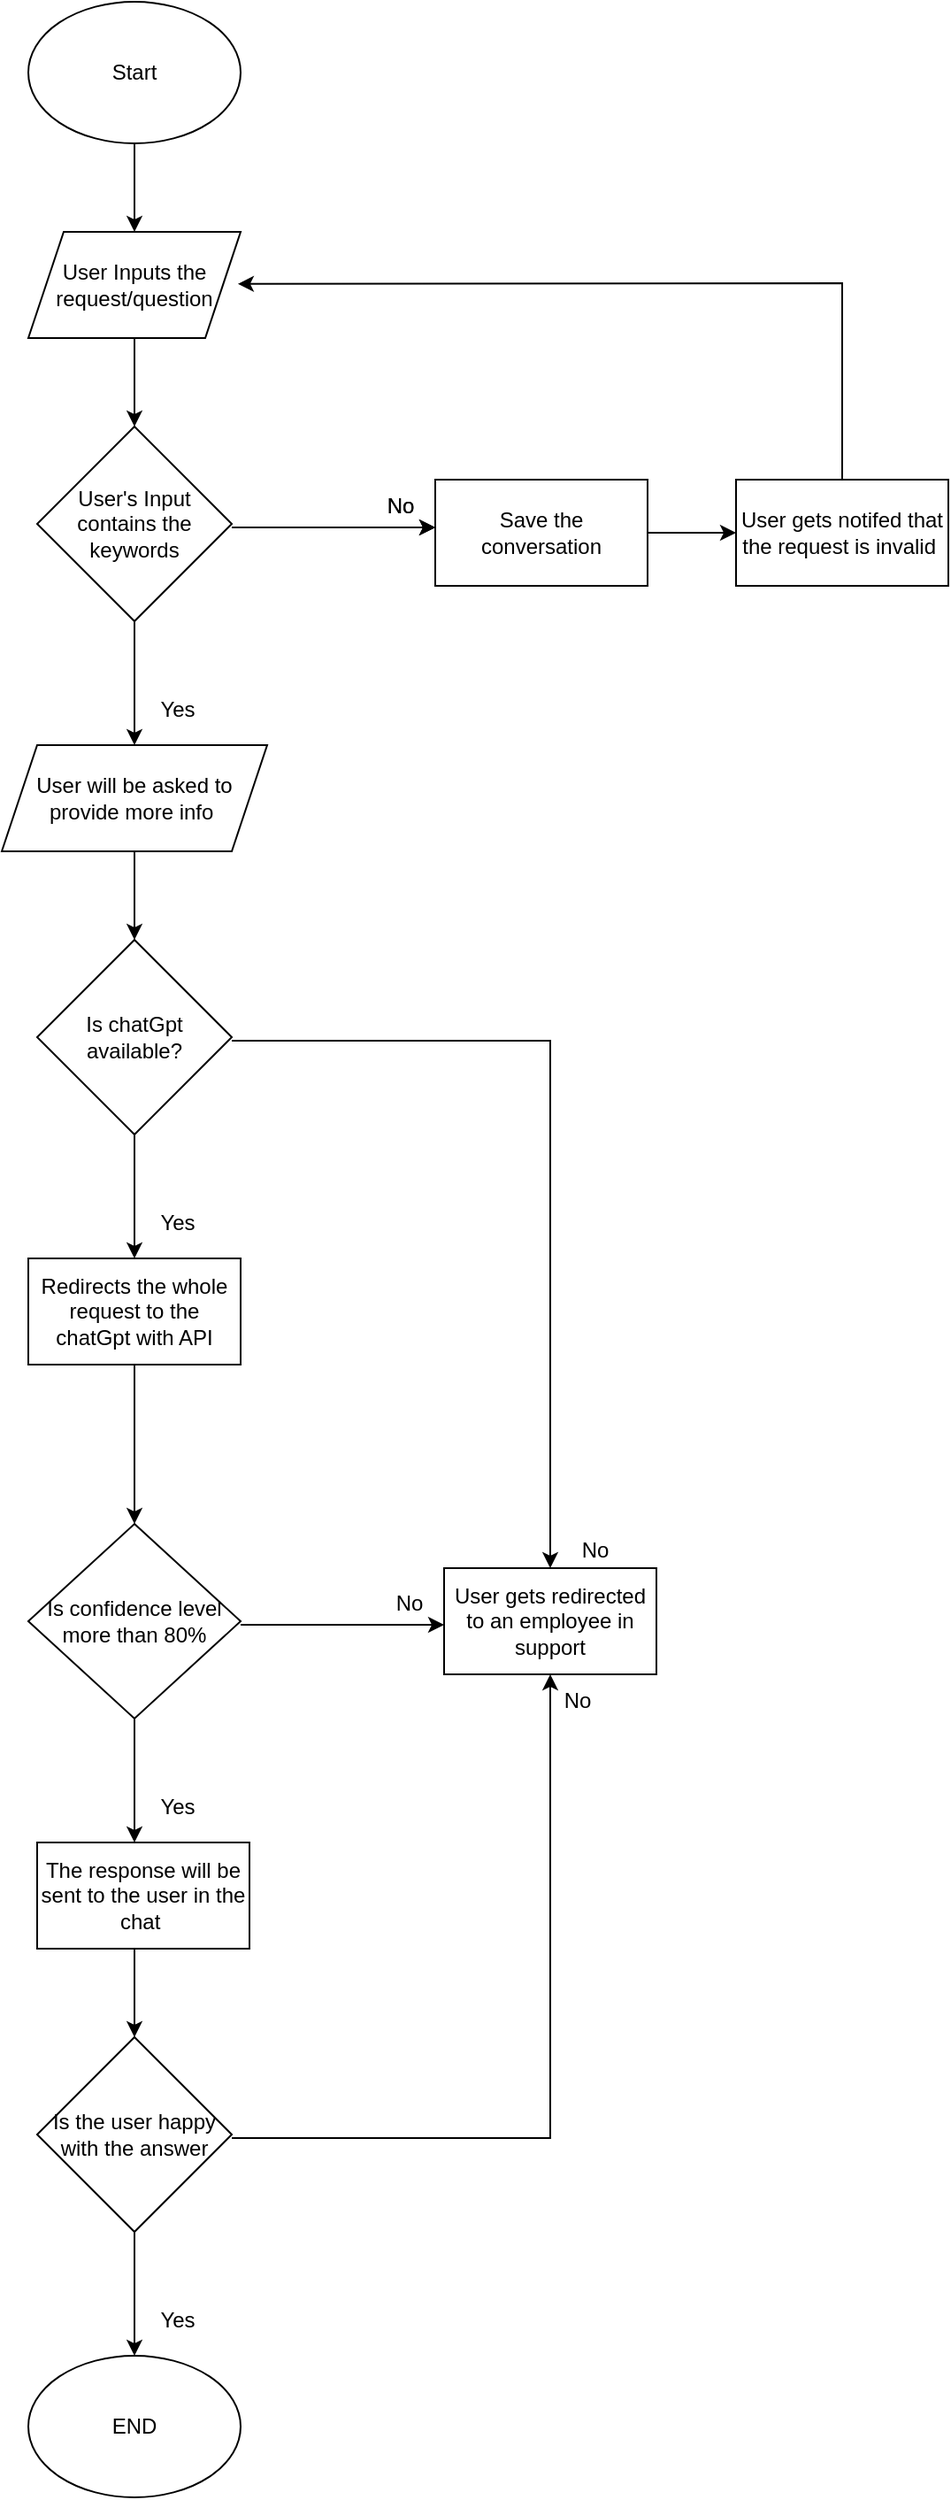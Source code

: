 <mxfile version="26.0.5">
  <diagram id="C5RBs43oDa-KdzZeNtuy" name="Page-1">
    <mxGraphModel dx="1050" dy="557" grid="1" gridSize="10" guides="1" tooltips="1" connect="1" arrows="1" fold="1" page="1" pageScale="1" pageWidth="827" pageHeight="1169" math="0" shadow="0">
      <root>
        <mxCell id="WIyWlLk6GJQsqaUBKTNV-0" />
        <mxCell id="WIyWlLk6GJQsqaUBKTNV-1" parent="WIyWlLk6GJQsqaUBKTNV-0" />
        <mxCell id="3W5ehEQ5lc8lUgnVbO7i-0" value="Start" style="ellipse;whiteSpace=wrap;html=1;" vertex="1" parent="WIyWlLk6GJQsqaUBKTNV-1">
          <mxGeometry x="310" y="200" width="120" height="80" as="geometry" />
        </mxCell>
        <mxCell id="3W5ehEQ5lc8lUgnVbO7i-1" value="" style="endArrow=classic;html=1;rounded=0;exitX=0.5;exitY=1;exitDx=0;exitDy=0;" edge="1" parent="WIyWlLk6GJQsqaUBKTNV-1" source="3W5ehEQ5lc8lUgnVbO7i-0" target="3W5ehEQ5lc8lUgnVbO7i-2">
          <mxGeometry width="50" height="50" relative="1" as="geometry">
            <mxPoint x="340" y="410" as="sourcePoint" />
            <mxPoint x="370" y="360" as="targetPoint" />
          </mxGeometry>
        </mxCell>
        <mxCell id="3W5ehEQ5lc8lUgnVbO7i-2" value="User Inputs the request/question" style="shape=parallelogram;perimeter=parallelogramPerimeter;whiteSpace=wrap;html=1;fixedSize=1;" vertex="1" parent="WIyWlLk6GJQsqaUBKTNV-1">
          <mxGeometry x="310" y="330" width="120" height="60" as="geometry" />
        </mxCell>
        <mxCell id="3W5ehEQ5lc8lUgnVbO7i-3" value="" style="endArrow=classic;html=1;rounded=0;exitX=0.5;exitY=1;exitDx=0;exitDy=0;" edge="1" parent="WIyWlLk6GJQsqaUBKTNV-1" source="3W5ehEQ5lc8lUgnVbO7i-2" target="3W5ehEQ5lc8lUgnVbO7i-4">
          <mxGeometry width="50" height="50" relative="1" as="geometry">
            <mxPoint x="340" y="410" as="sourcePoint" />
            <mxPoint x="370" y="430" as="targetPoint" />
          </mxGeometry>
        </mxCell>
        <mxCell id="3W5ehEQ5lc8lUgnVbO7i-4" value="User&#39;s Input contains the keywords" style="rhombus;whiteSpace=wrap;html=1;" vertex="1" parent="WIyWlLk6GJQsqaUBKTNV-1">
          <mxGeometry x="315" y="440" width="110" height="110" as="geometry" />
        </mxCell>
        <mxCell id="3W5ehEQ5lc8lUgnVbO7i-5" value="" style="endArrow=classic;html=1;rounded=0;exitX=1;exitY=0.5;exitDx=0;exitDy=0;" edge="1" parent="WIyWlLk6GJQsqaUBKTNV-1">
          <mxGeometry width="50" height="50" relative="1" as="geometry">
            <mxPoint x="425" y="497" as="sourcePoint" />
            <mxPoint x="540" y="497" as="targetPoint" />
          </mxGeometry>
        </mxCell>
        <mxCell id="3W5ehEQ5lc8lUgnVbO7i-6" value="No" style="text;html=1;align=center;verticalAlign=middle;resizable=0;points=[];autosize=1;strokeColor=none;fillColor=none;" vertex="1" parent="WIyWlLk6GJQsqaUBKTNV-1">
          <mxGeometry x="500" y="470" width="40" height="30" as="geometry" />
        </mxCell>
        <mxCell id="3W5ehEQ5lc8lUgnVbO7i-7" value="User gets notifed that the request is invalid&amp;nbsp;" style="rounded=0;whiteSpace=wrap;html=1;" vertex="1" parent="WIyWlLk6GJQsqaUBKTNV-1">
          <mxGeometry x="710" y="470" width="120" height="60" as="geometry" />
        </mxCell>
        <mxCell id="3W5ehEQ5lc8lUgnVbO7i-8" value="" style="endArrow=classic;html=1;rounded=0;exitX=0.5;exitY=0;exitDx=0;exitDy=0;entryX=0.987;entryY=0.49;entryDx=0;entryDy=0;entryPerimeter=0;" edge="1" parent="WIyWlLk6GJQsqaUBKTNV-1" source="3W5ehEQ5lc8lUgnVbO7i-7" target="3W5ehEQ5lc8lUgnVbO7i-2">
          <mxGeometry width="50" height="50" relative="1" as="geometry">
            <mxPoint x="340" y="510" as="sourcePoint" />
            <mxPoint x="390" y="460" as="targetPoint" />
            <Array as="points">
              <mxPoint x="770" y="359" />
            </Array>
          </mxGeometry>
        </mxCell>
        <mxCell id="3W5ehEQ5lc8lUgnVbO7i-9" value="" style="endArrow=classic;html=1;rounded=0;exitX=0.5;exitY=1;exitDx=0;exitDy=0;" edge="1" parent="WIyWlLk6GJQsqaUBKTNV-1" source="3W5ehEQ5lc8lUgnVbO7i-4">
          <mxGeometry width="50" height="50" relative="1" as="geometry">
            <mxPoint x="370" y="582" as="sourcePoint" />
            <mxPoint x="370" y="620" as="targetPoint" />
          </mxGeometry>
        </mxCell>
        <mxCell id="3W5ehEQ5lc8lUgnVbO7i-10" value="Yes" style="text;html=1;align=center;verticalAlign=middle;resizable=0;points=[];autosize=1;strokeColor=none;fillColor=none;" vertex="1" parent="WIyWlLk6GJQsqaUBKTNV-1">
          <mxGeometry x="374" y="585" width="40" height="30" as="geometry" />
        </mxCell>
        <mxCell id="3W5ehEQ5lc8lUgnVbO7i-11" value="User will be asked to provide more info&amp;nbsp;" style="shape=parallelogram;perimeter=parallelogramPerimeter;whiteSpace=wrap;html=1;fixedSize=1;" vertex="1" parent="WIyWlLk6GJQsqaUBKTNV-1">
          <mxGeometry x="295" y="620" width="150" height="60" as="geometry" />
        </mxCell>
        <mxCell id="3W5ehEQ5lc8lUgnVbO7i-12" value="Redirects the whole request to the chatGpt with API" style="rounded=0;whiteSpace=wrap;html=1;" vertex="1" parent="WIyWlLk6GJQsqaUBKTNV-1">
          <mxGeometry x="310" y="910" width="120" height="60" as="geometry" />
        </mxCell>
        <mxCell id="3W5ehEQ5lc8lUgnVbO7i-13" value="" style="endArrow=classic;html=1;rounded=0;exitX=0.5;exitY=1;exitDx=0;exitDy=0;" edge="1" parent="WIyWlLk6GJQsqaUBKTNV-1" source="3W5ehEQ5lc8lUgnVbO7i-11" target="3W5ehEQ5lc8lUgnVbO7i-28">
          <mxGeometry width="50" height="50" relative="1" as="geometry">
            <mxPoint x="340" y="650" as="sourcePoint" />
            <mxPoint x="370" y="760" as="targetPoint" />
          </mxGeometry>
        </mxCell>
        <mxCell id="3W5ehEQ5lc8lUgnVbO7i-15" value="" style="endArrow=classic;html=1;rounded=0;exitX=0.5;exitY=1;exitDx=0;exitDy=0;" edge="1" parent="WIyWlLk6GJQsqaUBKTNV-1" source="3W5ehEQ5lc8lUgnVbO7i-12" target="3W5ehEQ5lc8lUgnVbO7i-16">
          <mxGeometry width="50" height="50" relative="1" as="geometry">
            <mxPoint x="340" y="990" as="sourcePoint" />
            <mxPoint x="370" y="1060" as="targetPoint" />
          </mxGeometry>
        </mxCell>
        <mxCell id="3W5ehEQ5lc8lUgnVbO7i-16" value="Is confidence level more than 80%" style="rhombus;whiteSpace=wrap;html=1;" vertex="1" parent="WIyWlLk6GJQsqaUBKTNV-1">
          <mxGeometry x="310" y="1060" width="120" height="110" as="geometry" />
        </mxCell>
        <mxCell id="3W5ehEQ5lc8lUgnVbO7i-18" value="" style="endArrow=classic;html=1;rounded=0;exitX=1;exitY=0.5;exitDx=0;exitDy=0;" edge="1" parent="WIyWlLk6GJQsqaUBKTNV-1">
          <mxGeometry width="50" height="50" relative="1" as="geometry">
            <mxPoint x="425" y="497" as="sourcePoint" />
            <mxPoint x="540" y="497" as="targetPoint" />
          </mxGeometry>
        </mxCell>
        <mxCell id="3W5ehEQ5lc8lUgnVbO7i-19" value="No" style="text;html=1;align=center;verticalAlign=middle;resizable=0;points=[];autosize=1;strokeColor=none;fillColor=none;" vertex="1" parent="WIyWlLk6GJQsqaUBKTNV-1">
          <mxGeometry x="500" y="470" width="40" height="30" as="geometry" />
        </mxCell>
        <mxCell id="3W5ehEQ5lc8lUgnVbO7i-20" value="" style="endArrow=classic;html=1;rounded=0;exitX=1;exitY=0.5;exitDx=0;exitDy=0;" edge="1" parent="WIyWlLk6GJQsqaUBKTNV-1">
          <mxGeometry width="50" height="50" relative="1" as="geometry">
            <mxPoint x="430" y="1117" as="sourcePoint" />
            <mxPoint x="545" y="1117" as="targetPoint" />
          </mxGeometry>
        </mxCell>
        <mxCell id="3W5ehEQ5lc8lUgnVbO7i-21" value="No" style="text;html=1;align=center;verticalAlign=middle;resizable=0;points=[];autosize=1;strokeColor=none;fillColor=none;" vertex="1" parent="WIyWlLk6GJQsqaUBKTNV-1">
          <mxGeometry x="505" y="1090" width="40" height="30" as="geometry" />
        </mxCell>
        <mxCell id="3W5ehEQ5lc8lUgnVbO7i-22" value="User gets redirected to an employee in support" style="rounded=0;whiteSpace=wrap;html=1;" vertex="1" parent="WIyWlLk6GJQsqaUBKTNV-1">
          <mxGeometry x="545" y="1085" width="120" height="60" as="geometry" />
        </mxCell>
        <mxCell id="3W5ehEQ5lc8lUgnVbO7i-23" value="" style="endArrow=classic;html=1;rounded=0;exitX=0.5;exitY=1;exitDx=0;exitDy=0;" edge="1" parent="WIyWlLk6GJQsqaUBKTNV-1">
          <mxGeometry width="50" height="50" relative="1" as="geometry">
            <mxPoint x="370" y="1170" as="sourcePoint" />
            <mxPoint x="370" y="1240" as="targetPoint" />
          </mxGeometry>
        </mxCell>
        <mxCell id="3W5ehEQ5lc8lUgnVbO7i-24" value="Yes" style="text;html=1;align=center;verticalAlign=middle;resizable=0;points=[];autosize=1;strokeColor=none;fillColor=none;" vertex="1" parent="WIyWlLk6GJQsqaUBKTNV-1">
          <mxGeometry x="374" y="1205" width="40" height="30" as="geometry" />
        </mxCell>
        <mxCell id="3W5ehEQ5lc8lUgnVbO7i-25" value="The response will be sent to the user in the chat&amp;nbsp;" style="rounded=0;whiteSpace=wrap;html=1;" vertex="1" parent="WIyWlLk6GJQsqaUBKTNV-1">
          <mxGeometry x="315" y="1240" width="120" height="60" as="geometry" />
        </mxCell>
        <mxCell id="3W5ehEQ5lc8lUgnVbO7i-26" value="" style="endArrow=classic;html=1;rounded=0;exitX=0.5;exitY=1;exitDx=0;exitDy=0;" edge="1" parent="WIyWlLk6GJQsqaUBKTNV-1" target="3W5ehEQ5lc8lUgnVbO7i-27">
          <mxGeometry width="50" height="50" relative="1" as="geometry">
            <mxPoint x="370" y="1300" as="sourcePoint" />
            <mxPoint x="370" y="1340" as="targetPoint" />
          </mxGeometry>
        </mxCell>
        <mxCell id="3W5ehEQ5lc8lUgnVbO7i-27" value="Is the user happy with the answer" style="rhombus;whiteSpace=wrap;html=1;" vertex="1" parent="WIyWlLk6GJQsqaUBKTNV-1">
          <mxGeometry x="315" y="1350" width="110" height="110" as="geometry" />
        </mxCell>
        <mxCell id="3W5ehEQ5lc8lUgnVbO7i-28" value="Is chatGpt available?" style="rhombus;whiteSpace=wrap;html=1;" vertex="1" parent="WIyWlLk6GJQsqaUBKTNV-1">
          <mxGeometry x="315" y="730" width="110" height="110" as="geometry" />
        </mxCell>
        <mxCell id="3W5ehEQ5lc8lUgnVbO7i-31" value="" style="endArrow=classic;html=1;rounded=0;exitX=0.5;exitY=1;exitDx=0;exitDy=0;" edge="1" parent="WIyWlLk6GJQsqaUBKTNV-1">
          <mxGeometry width="50" height="50" relative="1" as="geometry">
            <mxPoint x="370" y="840" as="sourcePoint" />
            <mxPoint x="370" y="910" as="targetPoint" />
          </mxGeometry>
        </mxCell>
        <mxCell id="3W5ehEQ5lc8lUgnVbO7i-32" value="Yes" style="text;html=1;align=center;verticalAlign=middle;resizable=0;points=[];autosize=1;strokeColor=none;fillColor=none;" vertex="1" parent="WIyWlLk6GJQsqaUBKTNV-1">
          <mxGeometry x="374" y="875" width="40" height="30" as="geometry" />
        </mxCell>
        <mxCell id="3W5ehEQ5lc8lUgnVbO7i-33" value="" style="endArrow=classic;html=1;rounded=0;exitX=1;exitY=0.5;exitDx=0;exitDy=0;entryX=0.5;entryY=0;entryDx=0;entryDy=0;" edge="1" parent="WIyWlLk6GJQsqaUBKTNV-1" target="3W5ehEQ5lc8lUgnVbO7i-22">
          <mxGeometry width="50" height="50" relative="1" as="geometry">
            <mxPoint x="425" y="787" as="sourcePoint" />
            <mxPoint x="540" y="787" as="targetPoint" />
            <Array as="points">
              <mxPoint x="605" y="787" />
            </Array>
          </mxGeometry>
        </mxCell>
        <mxCell id="3W5ehEQ5lc8lUgnVbO7i-34" value="No" style="text;html=1;align=center;verticalAlign=middle;resizable=0;points=[];autosize=1;strokeColor=none;fillColor=none;" vertex="1" parent="WIyWlLk6GJQsqaUBKTNV-1">
          <mxGeometry x="610" y="1060" width="40" height="30" as="geometry" />
        </mxCell>
        <mxCell id="3W5ehEQ5lc8lUgnVbO7i-35" value="Save the conversation" style="rounded=0;whiteSpace=wrap;html=1;" vertex="1" parent="WIyWlLk6GJQsqaUBKTNV-1">
          <mxGeometry x="540" y="470" width="120" height="60" as="geometry" />
        </mxCell>
        <mxCell id="3W5ehEQ5lc8lUgnVbO7i-36" value="" style="endArrow=classic;html=1;rounded=0;exitX=1;exitY=0.5;exitDx=0;exitDy=0;entryX=0;entryY=0.5;entryDx=0;entryDy=0;" edge="1" parent="WIyWlLk6GJQsqaUBKTNV-1" source="3W5ehEQ5lc8lUgnVbO7i-35" target="3W5ehEQ5lc8lUgnVbO7i-7">
          <mxGeometry width="50" height="50" relative="1" as="geometry">
            <mxPoint x="470" y="640" as="sourcePoint" />
            <mxPoint x="520" y="590" as="targetPoint" />
          </mxGeometry>
        </mxCell>
        <mxCell id="3W5ehEQ5lc8lUgnVbO7i-37" value="" style="endArrow=classic;html=1;rounded=0;exitX=1;exitY=0.5;exitDx=0;exitDy=0;entryX=0.5;entryY=1;entryDx=0;entryDy=0;" edge="1" parent="WIyWlLk6GJQsqaUBKTNV-1" target="3W5ehEQ5lc8lUgnVbO7i-22">
          <mxGeometry width="50" height="50" relative="1" as="geometry">
            <mxPoint x="425" y="1407" as="sourcePoint" />
            <mxPoint x="540" y="1407" as="targetPoint" />
            <Array as="points">
              <mxPoint x="605" y="1407" />
            </Array>
          </mxGeometry>
        </mxCell>
        <mxCell id="3W5ehEQ5lc8lUgnVbO7i-38" value="No" style="text;html=1;align=center;verticalAlign=middle;resizable=0;points=[];autosize=1;strokeColor=none;fillColor=none;" vertex="1" parent="WIyWlLk6GJQsqaUBKTNV-1">
          <mxGeometry x="600" y="1145" width="40" height="30" as="geometry" />
        </mxCell>
        <mxCell id="3W5ehEQ5lc8lUgnVbO7i-39" value="" style="endArrow=classic;html=1;rounded=0;exitX=0.5;exitY=1;exitDx=0;exitDy=0;" edge="1" parent="WIyWlLk6GJQsqaUBKTNV-1">
          <mxGeometry width="50" height="50" relative="1" as="geometry">
            <mxPoint x="370" y="1460" as="sourcePoint" />
            <mxPoint x="370" y="1530" as="targetPoint" />
          </mxGeometry>
        </mxCell>
        <mxCell id="3W5ehEQ5lc8lUgnVbO7i-40" value="Yes" style="text;html=1;align=center;verticalAlign=middle;resizable=0;points=[];autosize=1;strokeColor=none;fillColor=none;" vertex="1" parent="WIyWlLk6GJQsqaUBKTNV-1">
          <mxGeometry x="374" y="1495" width="40" height="30" as="geometry" />
        </mxCell>
        <mxCell id="3W5ehEQ5lc8lUgnVbO7i-41" value="END" style="ellipse;whiteSpace=wrap;html=1;" vertex="1" parent="WIyWlLk6GJQsqaUBKTNV-1">
          <mxGeometry x="310" y="1530" width="120" height="80" as="geometry" />
        </mxCell>
      </root>
    </mxGraphModel>
  </diagram>
</mxfile>
